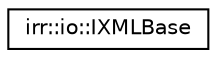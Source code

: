 digraph "Graphical Class Hierarchy"
{
  edge [fontname="Helvetica",fontsize="10",labelfontname="Helvetica",labelfontsize="10"];
  node [fontname="Helvetica",fontsize="10",shape=record];
  rankdir="LR";
  Node1 [label="irr::io::IXMLBase",height=0.2,width=0.4,color="black", fillcolor="white", style="filled",URL="$classirr_1_1io_1_1_i_x_m_l_base.html",tooltip="Empty class to be used as parent class for IrrXMLReader. "];
}
